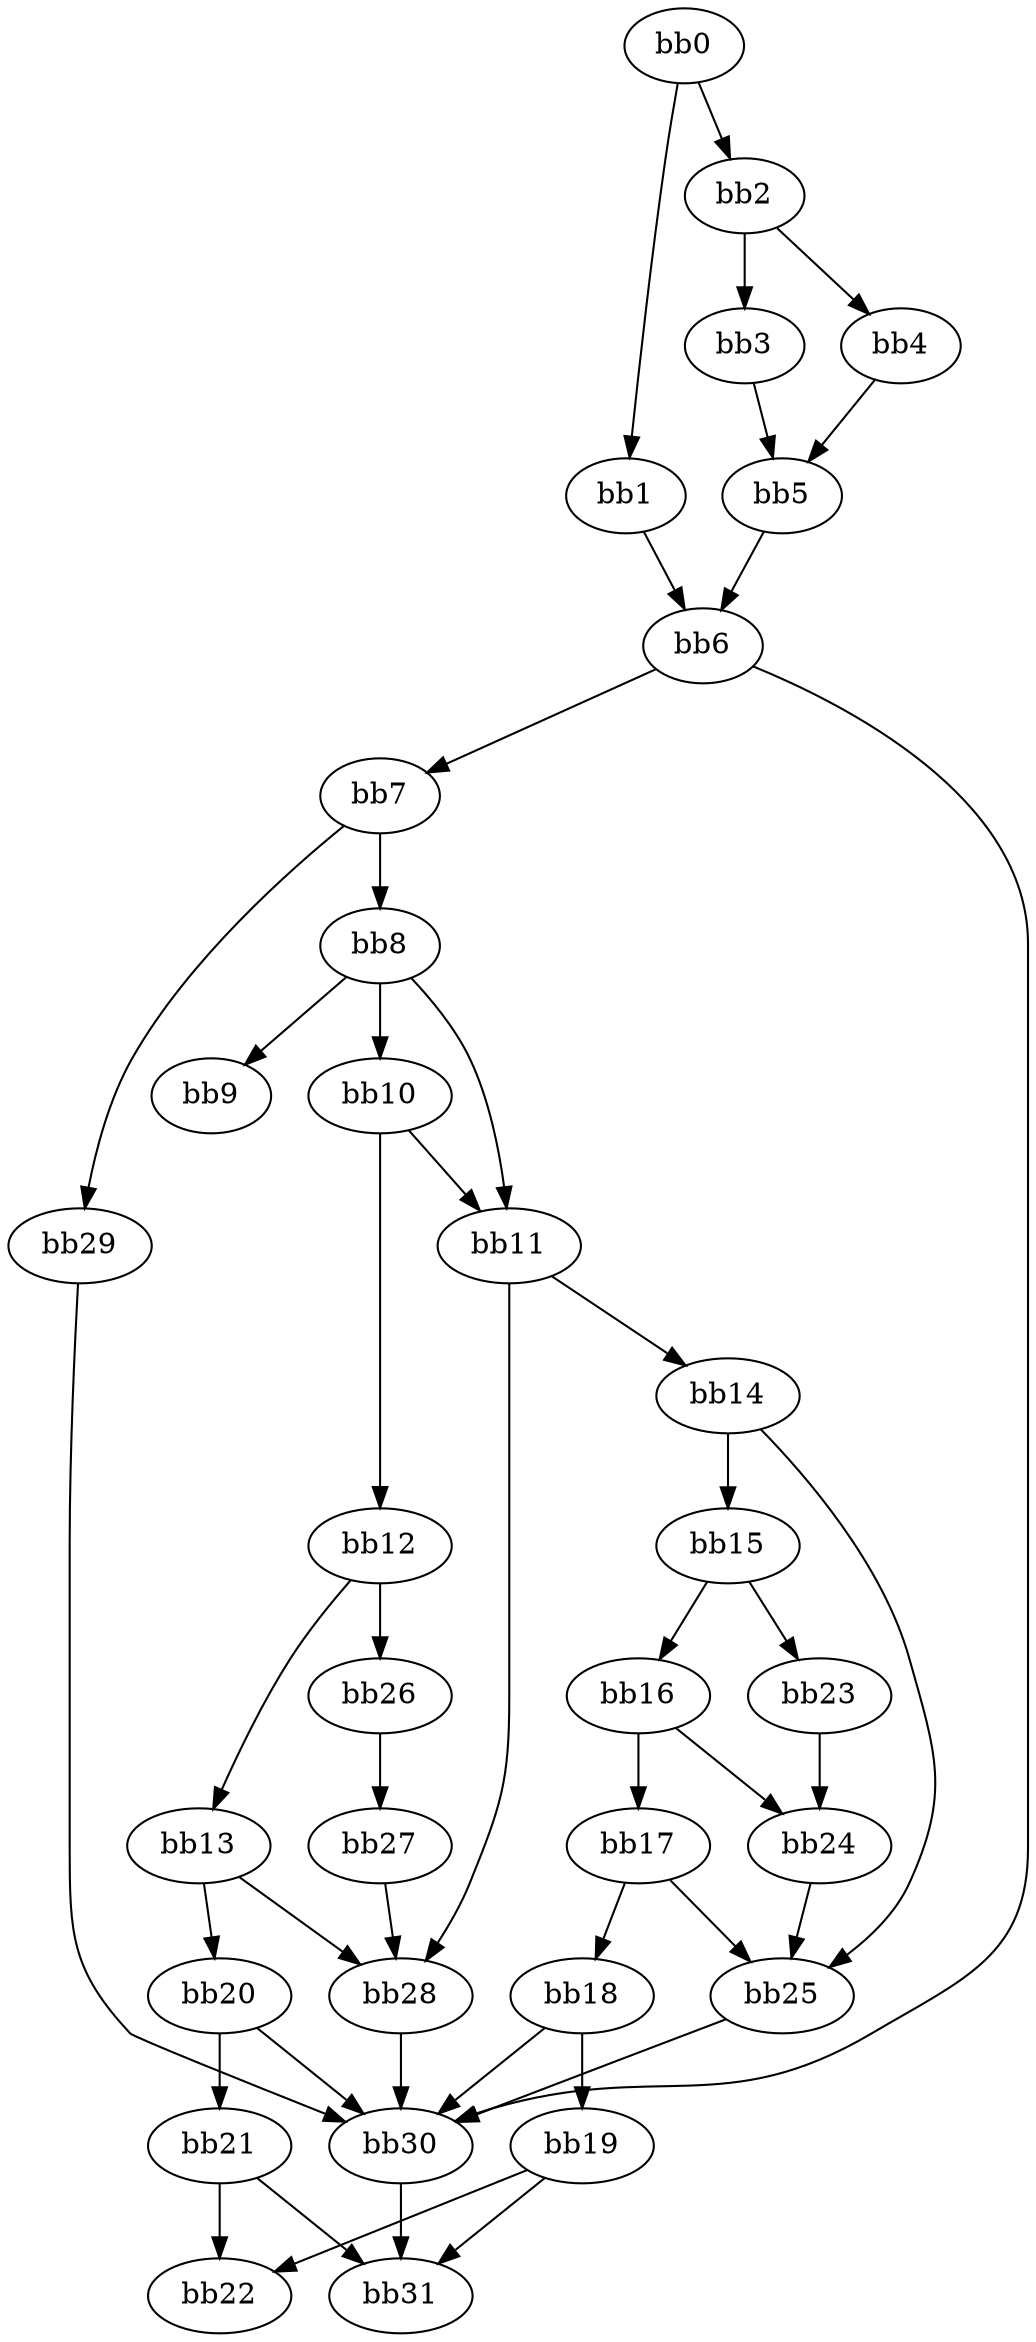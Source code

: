 digraph {
    0 [ label = "bb0\l" ]
    1 [ label = "bb1\l" ]
    2 [ label = "bb2\l" ]
    3 [ label = "bb3\l" ]
    4 [ label = "bb4\l" ]
    5 [ label = "bb5\l" ]
    6 [ label = "bb6\l" ]
    7 [ label = "bb7\l" ]
    8 [ label = "bb8\l" ]
    9 [ label = "bb9\l" ]
    10 [ label = "bb10\l" ]
    11 [ label = "bb11\l" ]
    12 [ label = "bb12\l" ]
    13 [ label = "bb13\l" ]
    14 [ label = "bb14\l" ]
    15 [ label = "bb15\l" ]
    16 [ label = "bb16\l" ]
    17 [ label = "bb17\l" ]
    18 [ label = "bb18\l" ]
    19 [ label = "bb19\l" ]
    20 [ label = "bb20\l" ]
    21 [ label = "bb21\l" ]
    22 [ label = "bb22\l" ]
    23 [ label = "bb23\l" ]
    24 [ label = "bb24\l" ]
    25 [ label = "bb25\l" ]
    26 [ label = "bb26\l" ]
    27 [ label = "bb27\l" ]
    28 [ label = "bb28\l" ]
    29 [ label = "bb29\l" ]
    30 [ label = "bb30\l" ]
    31 [ label = "bb31\l" ]
    0 -> 1 [ ]
    0 -> 2 [ ]
    1 -> 6 [ ]
    2 -> 3 [ ]
    2 -> 4 [ ]
    3 -> 5 [ ]
    4 -> 5 [ ]
    5 -> 6 [ ]
    6 -> 7 [ ]
    6 -> 30 [ ]
    7 -> 8 [ ]
    7 -> 29 [ ]
    8 -> 9 [ ]
    8 -> 10 [ ]
    8 -> 11 [ ]
    10 -> 11 [ ]
    10 -> 12 [ ]
    11 -> 14 [ ]
    11 -> 28 [ ]
    12 -> 13 [ ]
    12 -> 26 [ ]
    13 -> 20 [ ]
    13 -> 28 [ ]
    14 -> 15 [ ]
    14 -> 25 [ ]
    15 -> 16 [ ]
    15 -> 23 [ ]
    16 -> 17 [ ]
    16 -> 24 [ ]
    17 -> 18 [ ]
    17 -> 25 [ ]
    18 -> 19 [ ]
    18 -> 30 [ ]
    19 -> 22 [ ]
    19 -> 31 [ ]
    20 -> 21 [ ]
    20 -> 30 [ ]
    21 -> 22 [ ]
    21 -> 31 [ ]
    23 -> 24 [ ]
    24 -> 25 [ ]
    25 -> 30 [ ]
    26 -> 27 [ ]
    27 -> 28 [ ]
    28 -> 30 [ ]
    29 -> 30 [ ]
    30 -> 31 [ ]
}

